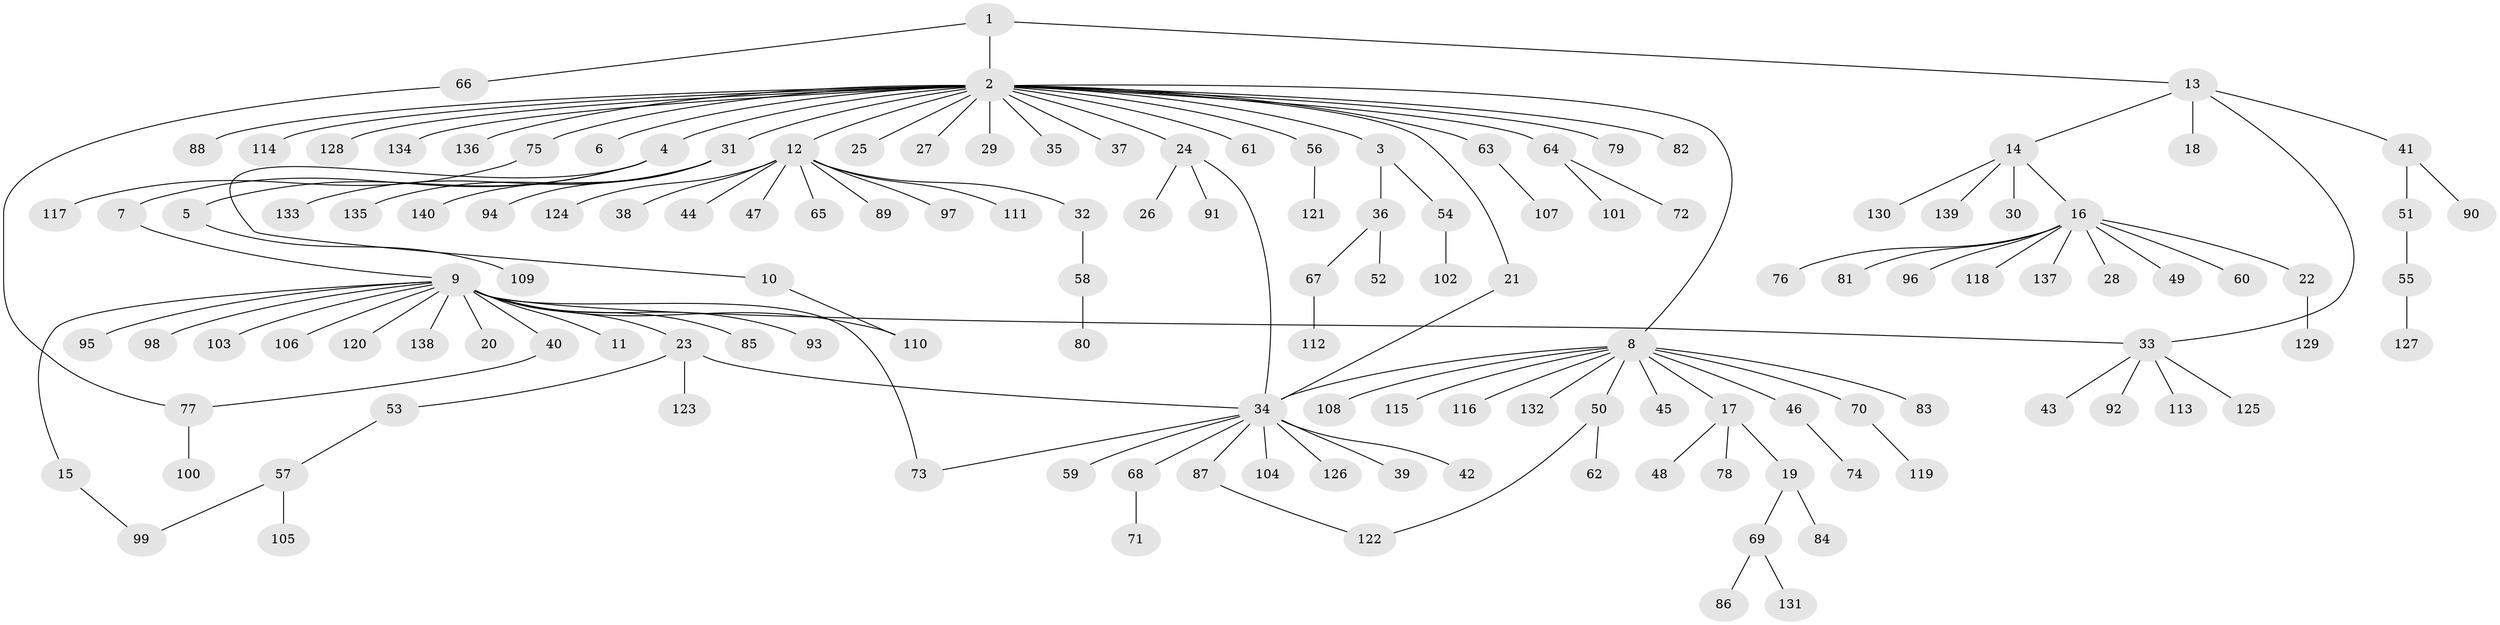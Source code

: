 // coarse degree distribution, {3: 0.05504587155963303, 26: 0.009174311926605505, 4: 0.045871559633027525, 2: 0.1559633027522936, 1: 0.6788990825688074, 11: 0.009174311926605505, 16: 0.009174311926605505, 9: 0.01834862385321101, 5: 0.009174311926605505, 12: 0.009174311926605505}
// Generated by graph-tools (version 1.1) at 2025/41/03/06/25 10:41:49]
// undirected, 140 vertices, 148 edges
graph export_dot {
graph [start="1"]
  node [color=gray90,style=filled];
  1;
  2;
  3;
  4;
  5;
  6;
  7;
  8;
  9;
  10;
  11;
  12;
  13;
  14;
  15;
  16;
  17;
  18;
  19;
  20;
  21;
  22;
  23;
  24;
  25;
  26;
  27;
  28;
  29;
  30;
  31;
  32;
  33;
  34;
  35;
  36;
  37;
  38;
  39;
  40;
  41;
  42;
  43;
  44;
  45;
  46;
  47;
  48;
  49;
  50;
  51;
  52;
  53;
  54;
  55;
  56;
  57;
  58;
  59;
  60;
  61;
  62;
  63;
  64;
  65;
  66;
  67;
  68;
  69;
  70;
  71;
  72;
  73;
  74;
  75;
  76;
  77;
  78;
  79;
  80;
  81;
  82;
  83;
  84;
  85;
  86;
  87;
  88;
  89;
  90;
  91;
  92;
  93;
  94;
  95;
  96;
  97;
  98;
  99;
  100;
  101;
  102;
  103;
  104;
  105;
  106;
  107;
  108;
  109;
  110;
  111;
  112;
  113;
  114;
  115;
  116;
  117;
  118;
  119;
  120;
  121;
  122;
  123;
  124;
  125;
  126;
  127;
  128;
  129;
  130;
  131;
  132;
  133;
  134;
  135;
  136;
  137;
  138;
  139;
  140;
  1 -- 2;
  1 -- 13;
  1 -- 66;
  2 -- 3;
  2 -- 4;
  2 -- 6;
  2 -- 8;
  2 -- 12;
  2 -- 21;
  2 -- 24;
  2 -- 25;
  2 -- 27;
  2 -- 29;
  2 -- 31;
  2 -- 35;
  2 -- 37;
  2 -- 56;
  2 -- 61;
  2 -- 63;
  2 -- 64;
  2 -- 75;
  2 -- 79;
  2 -- 82;
  2 -- 88;
  2 -- 114;
  2 -- 128;
  2 -- 134;
  2 -- 136;
  3 -- 36;
  3 -- 54;
  4 -- 5;
  4 -- 7;
  4 -- 10;
  5 -- 109;
  7 -- 9;
  8 -- 17;
  8 -- 34;
  8 -- 45;
  8 -- 46;
  8 -- 50;
  8 -- 70;
  8 -- 83;
  8 -- 108;
  8 -- 115;
  8 -- 116;
  8 -- 132;
  9 -- 11;
  9 -- 15;
  9 -- 20;
  9 -- 23;
  9 -- 33;
  9 -- 40;
  9 -- 73;
  9 -- 85;
  9 -- 93;
  9 -- 95;
  9 -- 98;
  9 -- 103;
  9 -- 106;
  9 -- 110;
  9 -- 120;
  9 -- 138;
  10 -- 110;
  12 -- 32;
  12 -- 38;
  12 -- 44;
  12 -- 47;
  12 -- 65;
  12 -- 89;
  12 -- 97;
  12 -- 111;
  12 -- 124;
  13 -- 14;
  13 -- 18;
  13 -- 33;
  13 -- 41;
  14 -- 16;
  14 -- 30;
  14 -- 130;
  14 -- 139;
  15 -- 99;
  16 -- 22;
  16 -- 28;
  16 -- 49;
  16 -- 60;
  16 -- 76;
  16 -- 81;
  16 -- 96;
  16 -- 118;
  16 -- 137;
  17 -- 19;
  17 -- 48;
  17 -- 78;
  19 -- 69;
  19 -- 84;
  21 -- 34;
  22 -- 129;
  23 -- 34;
  23 -- 53;
  23 -- 123;
  24 -- 26;
  24 -- 34;
  24 -- 91;
  31 -- 94;
  31 -- 133;
  31 -- 135;
  31 -- 140;
  32 -- 58;
  33 -- 43;
  33 -- 92;
  33 -- 113;
  33 -- 125;
  34 -- 39;
  34 -- 42;
  34 -- 59;
  34 -- 68;
  34 -- 73;
  34 -- 87;
  34 -- 104;
  34 -- 126;
  36 -- 52;
  36 -- 67;
  40 -- 77;
  41 -- 51;
  41 -- 90;
  46 -- 74;
  50 -- 62;
  50 -- 122;
  51 -- 55;
  53 -- 57;
  54 -- 102;
  55 -- 127;
  56 -- 121;
  57 -- 99;
  57 -- 105;
  58 -- 80;
  63 -- 107;
  64 -- 72;
  64 -- 101;
  66 -- 77;
  67 -- 112;
  68 -- 71;
  69 -- 86;
  69 -- 131;
  70 -- 119;
  75 -- 117;
  77 -- 100;
  87 -- 122;
}
